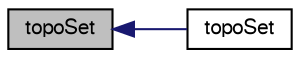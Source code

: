 digraph "topoSet"
{
  bgcolor="transparent";
  edge [fontname="FreeSans",fontsize="10",labelfontname="FreeSans",labelfontsize="10"];
  node [fontname="FreeSans",fontsize="10",shape=record];
  rankdir="LR";
  Node1 [label="topoSet",height=0.2,width=0.4,color="black", fillcolor="grey75", style="filled", fontcolor="black"];
  Node1 -> Node2 [dir="back",color="midnightblue",fontsize="10",style="solid",fontname="FreeSans"];
  Node2 [label="topoSet",height=0.2,width=0.4,color="black",URL="$a25462.html#a7f2725dedd181d160c28699ed51ac090",tooltip="Construct from IOobject as explicitly passed type. "];
}
